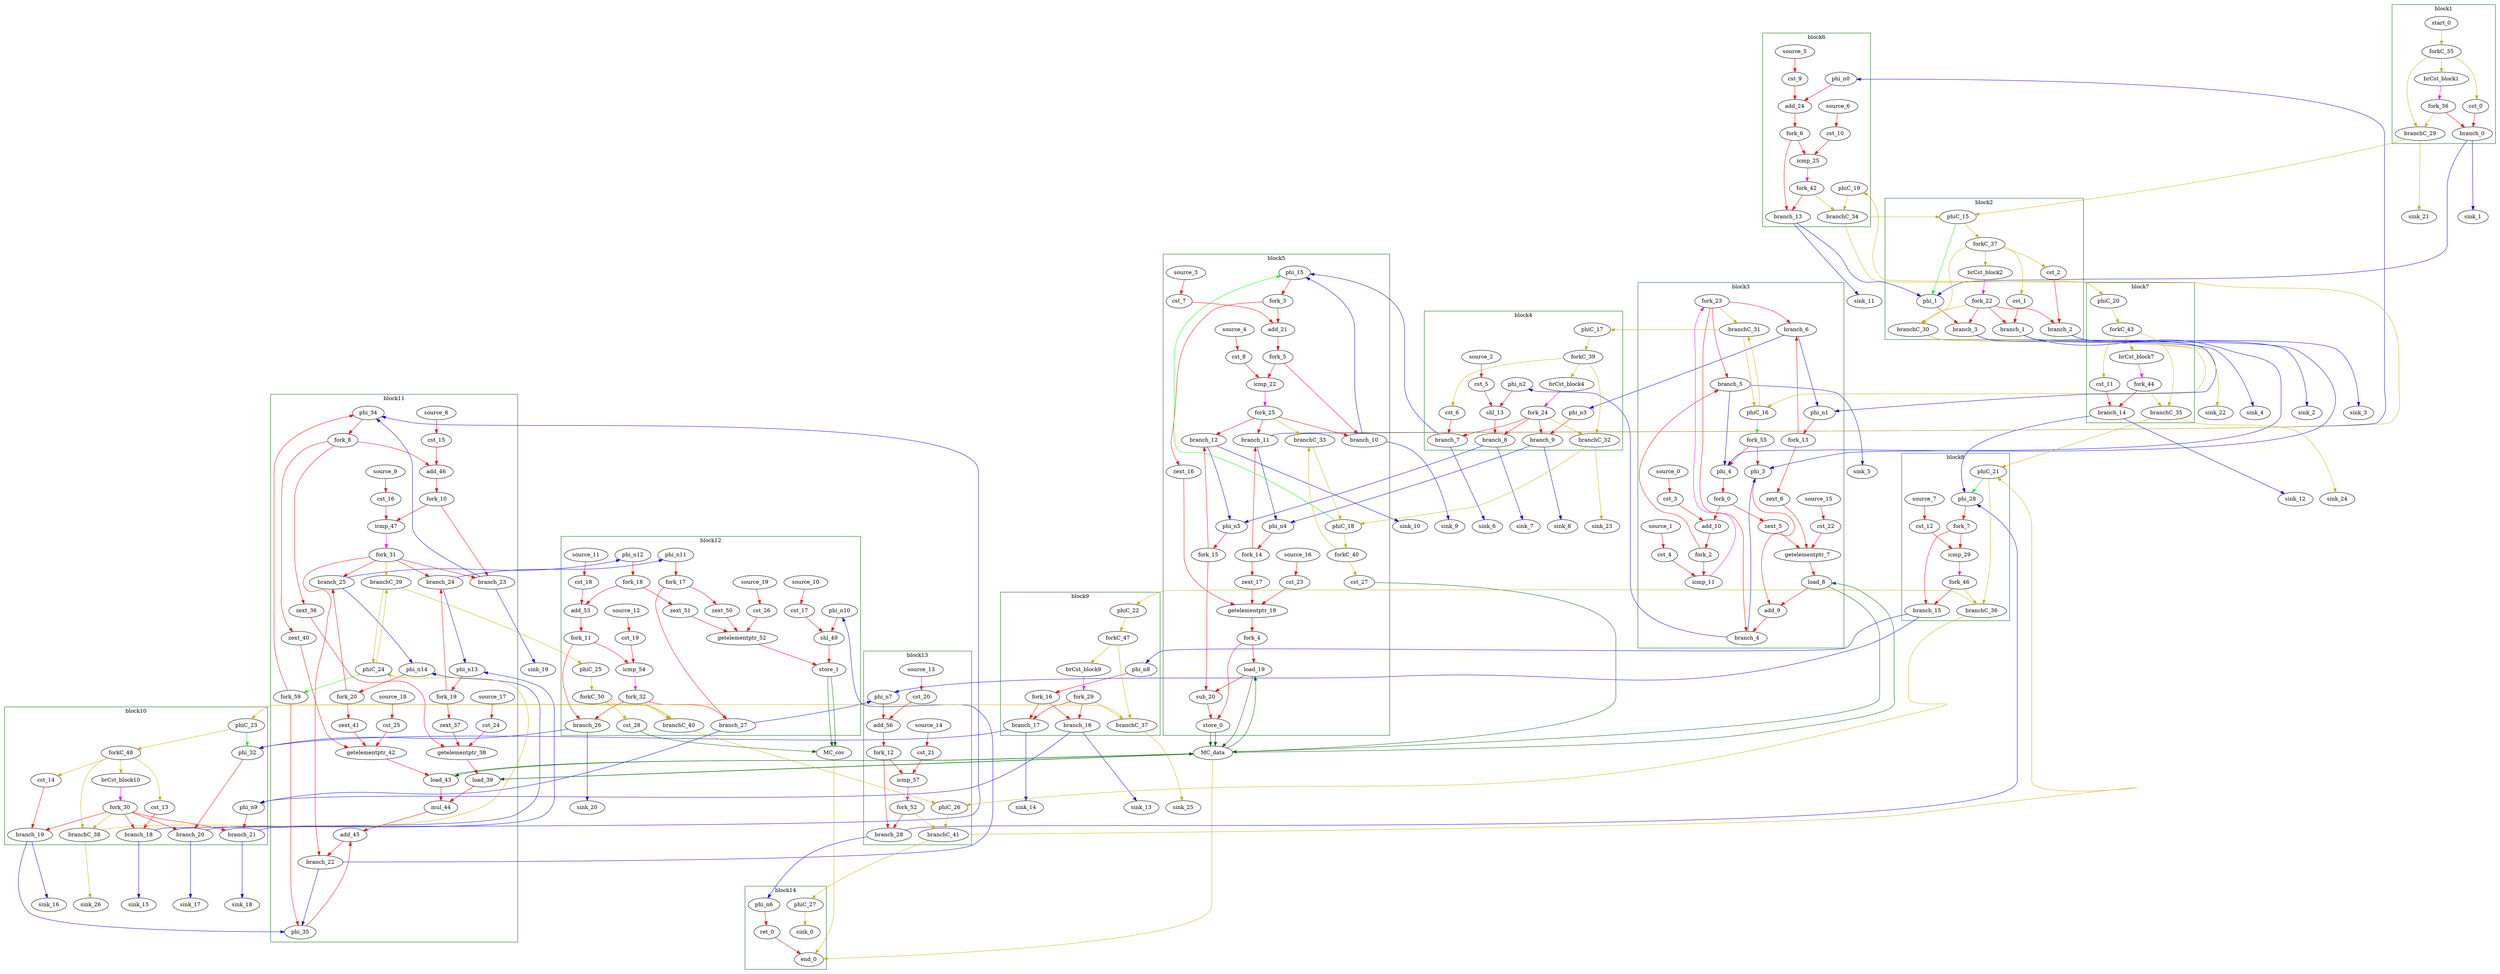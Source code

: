 Digraph G {
	splines=spline;
//DHLS version: 0.1.1" [shape = "none" pos = "20,20!"]
		"brCst_block1" [type = "Constant", bbID= 1, in = "in1:1", out = "out1:1", value = "0x1"];
		"cst_0" [type = "Constant", bbID= 1, in = "in1:1", out = "out1:1", value = "0x00000000"];
		"phi_1" [type = "Mux", bbID= 2, in = "in1?:1 in2:6 in3:6 ", out = "out1:6", delay=0.366];
		"brCst_block2" [type = "Constant", bbID= 2, in = "in1:1", out = "out1:1", value = "0x1"];
		"cst_1" [type = "Constant", bbID= 2, in = "in1:1", out = "out1:1", value = "0x00000000"];
		"phi_3" [type = "Mux", bbID= 3, in = "in1?:1 in2:32 in3:32 ", out = "out1:32", delay=0.366];
		"cst_2" [type = "Constant", bbID= 2, in = "in1:1", out = "out1:1", value = "0x00000000"];
		"phi_4" [type = "Mux", bbID= 3, in = "in1?:1 in2:6 in3:6 ", out = "out1:6", delay=0.366];
		"zext_5" [type = "Operator", bbID= 3, op = "zext_op", in = "in1:6 ", out = "out1:6 ", delay=0.000, latency=0, II=1];
		"zext_6" [type = "Operator", bbID= 3, op = "zext_op", in = "in1:6 ", out = "out1:6 ", delay=0.000, latency=0, II=1];
		"getelementptr_7" [type = "Operator", bbID= 3, op = "getelementptr_op", in = "in1:32 in2:32 in3:32 ", out = "out1:32 ", constants=1, delay=2.966, latency=0, II=1];
		"load_8" [type = "Operator", bbID= 3, op = "mc_load_op", bbID= 3, portId= 0, in = "in1:32 in2:32 ", out = "out1:32 out2:32 ", delay=0.000, latency=2, II=1];
		"add_9" [type = "Operator", bbID= 3, op = "add_op", in = "in1:32 in2:32 ", out = "out1:32 ", delay=1.693, latency=0, II=1];
		"cst_3" [type = "Constant", bbID= 3, in = "in1:1", out = "out1:1", value = "0x00000001"];
		"add_10" [type = "Operator", bbID= 3, op = "add_op", in = "in1:6 in2:6 ", out = "out1:6 ", delay=1.693, latency=0, II=1];
		"cst_4" [type = "Constant", bbID= 3, in = "in1:6", out = "out1:6", value = "0x00000020"];
		"icmp_11" [type = "Operator", bbID= 3, op = "icmp_ult_op", in = "in1:6 in2:6 ", out = "out1:1 ", delay=1.530, latency=0, II=1];
		"cst_5" [type = "Constant", bbID= 4, in = "in1:1", out = "out1:1", value = "0x00000001"];
		"shl_13" [type = "Operator", bbID= 4, op = "shl_op", in = "in1:32 in2:32 ", out = "out1:32 ", delay=0.000, latency=0, II=1];
		"brCst_block4" [type = "Constant", bbID= 4, in = "in1:1", out = "out1:1", value = "0x1"];
		"cst_6" [type = "Constant", bbID= 4, in = "in1:1", out = "out1:1", value = "0x00000000"];
		"phi_15" [type = "Mux", bbID= 5, in = "in1?:1 in2:6 in3:6 ", out = "out1:6", delay=0.366];
		"zext_16" [type = "Operator", bbID= 5, op = "zext_op", in = "in1:6 ", out = "out1:6 ", delay=0.000, latency=0, II=1];
		"zext_17" [type = "Operator", bbID= 5, op = "zext_op", in = "in1:6 ", out = "out1:6 ", delay=0.000, latency=0, II=1];
		"getelementptr_18" [type = "Operator", bbID= 5, op = "getelementptr_op", in = "in1:32 in2:32 in3:32 ", out = "out1:32 ", constants=1, delay=2.966, latency=0, II=1];
		"load_19" [type = "Operator", bbID= 5, op = "mc_load_op", bbID= 5, portId= 1, in = "in1:32 in2:32 ", out = "out1:32 out2:32 ", delay=0.000, latency=2, II=1];
		"sub_20" [type = "Operator", bbID= 5, op = "sub_op", in = "in1:32 in2:32 ", out = "out1:32 ", delay=1.693, latency=0, II=1];
		"store_0" [type = "Operator", bbID= 5, op = "mc_store_op", bbID= 5, portId= 0, in = "in1:32 in2:32 ", out = "out1:32 out2:32 ", delay=0.000, latency=0, II=1];
		"cst_7" [type = "Constant", bbID= 5, in = "in1:1", out = "out1:1", value = "0x00000001"];
		"add_21" [type = "Operator", bbID= 5, op = "add_op", in = "in1:6 in2:6 ", out = "out1:6 ", delay=1.693, latency=0, II=1];
		"cst_8" [type = "Constant", bbID= 5, in = "in1:6", out = "out1:6", value = "0x00000020"];
		"icmp_22" [type = "Operator", bbID= 5, op = "icmp_ult_op", in = "in1:6 in2:6 ", out = "out1:1 ", delay=1.530, latency=0, II=1];
		"cst_9" [type = "Constant", bbID= 6, in = "in1:1", out = "out1:1", value = "0x00000001"];
		"add_24" [type = "Operator", bbID= 6, op = "add_op", in = "in1:6 in2:6 ", out = "out1:6 ", delay=1.693, latency=0, II=1];
		"cst_10" [type = "Constant", bbID= 6, in = "in1:6", out = "out1:6", value = "0x00000020"];
		"icmp_25" [type = "Operator", bbID= 6, op = "icmp_ult_op", in = "in1:6 in2:6 ", out = "out1:1 ", delay=1.530, latency=0, II=1];
		"brCst_block7" [type = "Constant", bbID= 7, in = "in1:1", out = "out1:1", value = "0x1"];
		"cst_11" [type = "Constant", bbID= 7, in = "in1:1", out = "out1:1", value = "0x00000000"];
		"phi_28" [type = "Mux", bbID= 8, in = "in1?:1 in2:6 in3:6 ", out = "out1:6", delay=0.366];
		"cst_12" [type = "Constant", bbID= 8, in = "in1:6", out = "out1:6", value = "0x00000020"];
		"icmp_29" [type = "Operator", bbID= 8, op = "icmp_ult_op", in = "in1:6 in2:6 ", out = "out1:1 ", delay=1.530, latency=0, II=1];
		"brCst_block9" [type = "Constant", bbID= 9, in = "in1:1", out = "out1:1", value = "0x1"];
		"phi_32" [type = "Mux", bbID= 10, in = "in1?:1 in2:6 in3:6 ", out = "out1:6", delay=0.366];
		"brCst_block10" [type = "Constant", bbID= 10, in = "in1:1", out = "out1:1", value = "0x1"];
		"cst_13" [type = "Constant", bbID= 10, in = "in1:1", out = "out1:1", value = "0x00000000"];
		"phi_34" [type = "Mux", bbID= 11, in = "in1?:1 in2:6 in3:6 ", out = "out1:6", delay=0.366];
		"cst_14" [type = "Constant", bbID= 10, in = "in1:1", out = "out1:1", value = "0x00000000"];
		"phi_35" [type = "Mux", bbID= 11, in = "in1?:1 in2:32 in3:32 ", out = "out1:32", delay=0.366];
		"zext_36" [type = "Operator", bbID= 11, op = "zext_op", in = "in1:6 ", out = "out1:6 ", delay=0.000, latency=0, II=1];
		"zext_37" [type = "Operator", bbID= 11, op = "zext_op", in = "in1:6 ", out = "out1:6 ", delay=0.000, latency=0, II=1];
		"getelementptr_38" [type = "Operator", bbID= 11, op = "getelementptr_op", in = "in1:32 in2:32 in3:32 ", out = "out1:32 ", constants=1, delay=2.966, latency=0, II=1];
		"load_39" [type = "Operator", bbID= 11, op = "mc_load_op", bbID= 11, portId= 2, in = "in1:32 in2:32 ", out = "out1:32 out2:32 ", delay=0.000, latency=2, II=1];
		"zext_40" [type = "Operator", bbID= 11, op = "zext_op", in = "in1:6 ", out = "out1:6 ", delay=0.000, latency=0, II=1];
		"zext_41" [type = "Operator", bbID= 11, op = "zext_op", in = "in1:6 ", out = "out1:6 ", delay=0.000, latency=0, II=1];
		"getelementptr_42" [type = "Operator", bbID= 11, op = "getelementptr_op", in = "in1:32 in2:32 in3:32 ", out = "out1:32 ", constants=1, delay=2.966, latency=0, II=1];
		"load_43" [type = "Operator", bbID= 11, op = "mc_load_op", bbID= 11, portId= 3, in = "in1:32 in2:32 ", out = "out1:32 out2:32 ", delay=0.000, latency=2, II=1];
		"mul_44" [type = "Operator", bbID= 11, op = "mul_op", in = "in1:32 in2:32 ", out = "out1:32 ", delay=0.000, latency=4, II=1];
		"add_45" [type = "Operator", bbID= 11, op = "add_op", in = "in1:32 in2:32 ", out = "out1:32 ", delay=1.693, latency=0, II=1];
		"cst_15" [type = "Constant", bbID= 11, in = "in1:1", out = "out1:1", value = "0x00000001"];
		"add_46" [type = "Operator", bbID= 11, op = "add_op", in = "in1:6 in2:6 ", out = "out1:6 ", delay=1.693, latency=0, II=1];
		"cst_16" [type = "Constant", bbID= 11, in = "in1:6", out = "out1:6", value = "0x00000020"];
		"icmp_47" [type = "Operator", bbID= 11, op = "icmp_ult_op", in = "in1:6 in2:6 ", out = "out1:1 ", delay=1.530, latency=0, II=1];
		"cst_17" [type = "Constant", bbID= 12, in = "in1:1", out = "out1:1", value = "0x00000001"];
		"shl_49" [type = "Operator", bbID= 12, op = "shl_op", in = "in1:32 in2:32 ", out = "out1:32 ", delay=0.000, latency=0, II=1];
		"zext_50" [type = "Operator", bbID= 12, op = "zext_op", in = "in1:6 ", out = "out1:6 ", delay=0.000, latency=0, II=1];
		"zext_51" [type = "Operator", bbID= 12, op = "zext_op", in = "in1:6 ", out = "out1:6 ", delay=0.000, latency=0, II=1];
		"getelementptr_52" [type = "Operator", bbID= 12, op = "getelementptr_op", in = "in1:32 in2:32 in3:32 ", out = "out1:32 ", constants=1, delay=2.966, latency=0, II=1];
		"store_1" [type = "Operator", bbID= 12, op = "mc_store_op", bbID= 12, portId= 0, in = "in1:32 in2:32 ", out = "out1:32 out2:32 ", delay=0.000, latency=0, II=1];
		"cst_18" [type = "Constant", bbID= 12, in = "in1:1", out = "out1:1", value = "0x00000001"];
		"add_53" [type = "Operator", bbID= 12, op = "add_op", in = "in1:6 in2:6 ", out = "out1:6 ", delay=1.693, latency=0, II=1];
		"cst_19" [type = "Constant", bbID= 12, in = "in1:6", out = "out1:6", value = "0x00000020"];
		"icmp_54" [type = "Operator", bbID= 12, op = "icmp_ult_op", in = "in1:6 in2:6 ", out = "out1:1 ", delay=1.530, latency=0, II=1];
		"cst_20" [type = "Constant", bbID= 13, in = "in1:1", out = "out1:1", value = "0x00000001"];
		"add_56" [type = "Operator", bbID= 13, op = "add_op", in = "in1:6 in2:6 ", out = "out1:6 ", delay=1.693, latency=0, II=1];
		"cst_21" [type = "Constant", bbID= 13, in = "in1:6", out = "out1:6", value = "0x00000020"];
		"icmp_57" [type = "Operator", bbID= 13, op = "icmp_ult_op", in = "in1:6 in2:6 ", out = "out1:1 ", delay=1.530, latency=0, II=1];
		"ret_0" [type = "Operator", bbID= 14, op = "ret_op", in = "in1:6 ", out = "out1:6 ", delay=0.000, latency=0, II=1];
		"cst_22" [type = "Constant", bbID= 3, in = "in1:6", out = "out1:6", value = "0x00000020"];
		"cst_23" [type = "Constant", bbID= 5, in = "in1:6", out = "out1:6", value = "0x00000020"];
		"cst_24" [type = "Constant", bbID= 11, in = "in1:6", out = "out1:6", value = "0x00000020"];
		"cst_25" [type = "Constant", bbID= 11, in = "in1:6", out = "out1:6", value = "0x00000020"];
		"cst_26" [type = "Constant", bbID= 12, in = "in1:6", out = "out1:6", value = "0x00000020"];
		"phi_n0" [type = "Merge", bbID= 6, in = "in1:6 ", out = "out1:6", delay=0.000];
		"phi_n1" [type = "Merge", bbID= 3, in = "in1:6 in2:6 ", out = "out1:6", delay=0.366];
		"phi_n2" [type = "Merge", bbID= 4, in = "in1:32 ", out = "out1:32", delay=0.000];
		"phi_n3" [type = "Merge", bbID= 4, in = "in1:6 ", out = "out1:6", delay=0.000];
		"phi_n4" [type = "Merge", bbID= 5, in = "in1:6 in2:6 ", out = "out1:6", delay=0.366];
		"phi_n5" [type = "Merge", bbID= 5, in = "in1:32 in2:32 ", out = "out1:32", delay=0.366];
		"phi_n6" [type = "Merge", bbID= 14, in = "in1:6 ", out = "out1:6", delay=0.000];
		"phi_n7" [type = "Merge", bbID= 13, in = "in1:6 in2:6 ", out = "out1:6", delay=0.366];
		"phi_n8" [type = "Merge", bbID= 9, in = "in1:6 ", out = "out1:6", delay=0.000];
		"phi_n9" [type = "Merge", bbID= 10, in = "in1:6 in2:6 ", out = "out1:6", delay=0.366];
		"phi_n10" [type = "Merge", bbID= 12, in = "in1:32 ", out = "out1:32", delay=0.000];
		"phi_n11" [type = "Merge", bbID= 12, in = "in1:6 ", out = "out1:6", delay=0.000];
		"phi_n12" [type = "Merge", bbID= 12, in = "in1:6 ", out = "out1:6", delay=0.000];
		"phi_n13" [type = "Merge", bbID= 11, in = "in1:6 in2:6 ", out = "out1:6", delay=0.366];
		"phi_n14" [type = "Merge", bbID= 11, in = "in1:6 in2:6 ", out = "out1:6", delay=0.366];
		"fork_0" [type = "Fork", bbID= 3, in = "in1:6", out = "out1:6 out2:6 "];
		"fork_2" [type = "Fork", bbID= 3, in = "in1:6", out = "out1:6 out2:6 "];
		"fork_3" [type = "Fork", bbID= 5, in = "in1:6", out = "out1:6 out2:6 "];
		"fork_4" [type = "Fork", bbID= 5, in = "in1:32", out = "out1:32 out2:32 "];
		"fork_5" [type = "Fork", bbID= 5, in = "in1:6", out = "out1:6 out2:6 "];
		"fork_6" [type = "Fork", bbID= 6, in = "in1:6", out = "out1:6 out2:6 "];
		"fork_7" [type = "Fork", bbID= 8, in = "in1:6", out = "out1:6 out2:6 "];
		"fork_8" [type = "Fork", bbID= 11, in = "in1:6", out = "out1:6 out2:6 out3:6 "];
		"fork_10" [type = "Fork", bbID= 11, in = "in1:6", out = "out1:6 out2:6 "];
		"fork_11" [type = "Fork", bbID= 12, in = "in1:6", out = "out1:6 out2:6 "];
		"fork_12" [type = "Fork", bbID= 13, in = "in1:6", out = "out1:6 out2:6 "];
		"fork_13" [type = "Fork", bbID= 3, in = "in1:6", out = "out1:6 out2:6 "];
		"fork_14" [type = "Fork", bbID= 5, in = "in1:6", out = "out1:6 out2:6 "];
		"fork_15" [type = "Fork", bbID= 5, in = "in1:32", out = "out1:32 out2:32 "];
		"fork_16" [type = "Fork", bbID= 9, in = "in1:6", out = "out1:6 out2:6 "];
		"fork_17" [type = "Fork", bbID= 12, in = "in1:6", out = "out1:6 out2:6 "];
		"fork_18" [type = "Fork", bbID= 12, in = "in1:6", out = "out1:6 out2:6 "];
		"fork_19" [type = "Fork", bbID= 11, in = "in1:6", out = "out1:6 out2:6 "];
		"fork_20" [type = "Fork", bbID= 11, in = "in1:6", out = "out1:6 out2:6 "];
		"branch_0" [type = "Branch", bbID= 1,  in = "in1:1 in2?:1", out = "out1+:1 out2-:1"];
		"branch_1" [type = "Branch", bbID= 2,  in = "in1:1 in2?:1", out = "out1+:1 out2-:1"];
		"branch_2" [type = "Branch", bbID= 2,  in = "in1:1 in2?:1", out = "out1+:1 out2-:1"];
		"branch_3" [type = "Branch", bbID= 2,  in = "in1:6 in2?:1", out = "out1+:6 out2-:6"];
		"fork_22" [type = "Fork", bbID= 2, in = "in1:1", out = "out1:1 out2:1 out3:1 out4:1 "];
		"branch_4" [type = "Branch", bbID= 3,  in = "in1:32 in2?:1", out = "out1+:32 out2-:32"];
		"branch_5" [type = "Branch", bbID= 3,  in = "in1:6 in2?:1", out = "out1+:6 out2-:6"];
		"branch_6" [type = "Branch", bbID= 3,  in = "in1:6 in2?:1", out = "out1+:6 out2-:6"];
		"fork_23" [type = "Fork", bbID= 3, in = "in1:1", out = "out1:1 out2:1 out3:1 out4:1 "];
		"branch_7" [type = "Branch", bbID= 4,  in = "in1:1 in2?:1", out = "out1+:1 out2-:1"];
		"branch_8" [type = "Branch", bbID= 4,  in = "in1:32 in2?:1", out = "out1+:32 out2-:32"];
		"branch_9" [type = "Branch", bbID= 4,  in = "in1:6 in2?:1", out = "out1+:6 out2-:6"];
		"fork_24" [type = "Fork", bbID= 4, in = "in1:1", out = "out1:1 out2:1 out3:1 out4:1 "];
		"branch_10" [type = "Branch", bbID= 5,  in = "in1:6 in2?:1", out = "out1+:6 out2-:6"];
		"branch_11" [type = "Branch", bbID= 5,  in = "in1:6 in2?:1", out = "out1+:6 out2-:6"];
		"branch_12" [type = "Branch", bbID= 5,  in = "in1:32 in2?:1", out = "out1+:32 out2-:32"];
		"fork_25" [type = "Fork", bbID= 5, in = "in1:1", out = "out1:1 out2:1 out3:1 out4:1 "];
		"branch_13" [type = "Branch", bbID= 6,  in = "in1:6 in2?:1", out = "out1+:6 out2-:6"];
		"branch_14" [type = "Branch", bbID= 7,  in = "in1:1 in2?:1", out = "out1+:1 out2-:1"];
		"branch_15" [type = "Branch", bbID= 8,  in = "in1:6 in2?:1", out = "out1+:6 out2-:6"];
		"branch_16" [type = "Branch", bbID= 9,  in = "in1:6 in2?:1", out = "out1+:6 out2-:6"];
		"branch_17" [type = "Branch", bbID= 9,  in = "in1:6 in2?:1", out = "out1+:6 out2-:6"];
		"fork_29" [type = "Fork", bbID= 9, in = "in1:1", out = "out1:1 out2:1 out3:1 "];
		"branch_18" [type = "Branch", bbID= 10,  in = "in1:1 in2?:1", out = "out1+:1 out2-:1"];
		"branch_19" [type = "Branch", bbID= 10,  in = "in1:1 in2?:1", out = "out1+:1 out2-:1"];
		"branch_20" [type = "Branch", bbID= 10,  in = "in1:6 in2?:1", out = "out1+:6 out2-:6"];
		"branch_21" [type = "Branch", bbID= 10,  in = "in1:6 in2?:1", out = "out1+:6 out2-:6"];
		"fork_30" [type = "Fork", bbID= 10, in = "in1:1", out = "out1:1 out2:1 out3:1 out4:1 out5:1 "];
		"branch_22" [type = "Branch", bbID= 11,  in = "in1:32 in2?:1", out = "out1+:32 out2-:32"];
		"branch_23" [type = "Branch", bbID= 11,  in = "in1:6 in2?:1", out = "out1+:6 out2-:6"];
		"branch_24" [type = "Branch", bbID= 11,  in = "in1:6 in2?:1", out = "out1+:6 out2-:6"];
		"branch_25" [type = "Branch", bbID= 11,  in = "in1:6 in2?:1", out = "out1+:6 out2-:6"];
		"fork_31" [type = "Fork", bbID= 11, in = "in1:1", out = "out1:1 out2:1 out3:1 out4:1 out5:1 "];
		"branch_26" [type = "Branch", bbID= 12,  in = "in1:6 in2?:1", out = "out1+:6 out2-:6"];
		"branch_27" [type = "Branch", bbID= 12,  in = "in1:6 in2?:1", out = "out1+:6 out2-:6"];
		"fork_32" [type = "Fork", bbID= 12, in = "in1:1", out = "out1:1 out2:1 out3:1 "];
		"branch_28" [type = "Branch", bbID= 13,  in = "in1:6 in2?:1", out = "out1+:6 out2-:6"];
		"MC_data" [type = "MC", bbID= 0, in = "in1:32*c0 in2:32*l0a in3:32*l1a in4:32*s0a in5:32*s0d in6:32*l2a in7:32*l3a ", out = "out1:32*l0d out2:32*l1d out3:32*l2d out4:32*l3d out5:0*e ", memory = "data", bbcount = 1, ldcount = 4, stcount = 1];
		"cst_27" [type = "Constant", bbID= 5, in = "in1:1", out = "out1:1", value = "0x00000001"];
		"MC_cov" [type = "MC", bbID= 0, in = "in1:32*c0 in2:32*s0a in3:32*s0d ", out = "out1:0*e ", memory = "cov", bbcount = 1, ldcount = 0, stcount = 1];
		"cst_28" [type = "Constant", bbID= 12, in = "in1:1", out = "out1:1", value = "0x00000001"];
		"end_0" [type = "Exit", bbID= 0, in = "in1:0*e in2:0*e in3:6 ", out = "out1:6"];
		"start_0" [type = "Entry", control= "true", bbID= 1, in = "in1:0", out = "out1:0"];
		"forkC_35" [type = "Fork", bbID= 1, in = "in1:0", out = "out1:0 out2:0 out3:0 "];
		"branchC_29" [type = "Branch", bbID= 1,  in = "in1:0 in2?:1", out = "out1+:0 out2-:0"];
		"fork_36" [type = "Fork", bbID= 1, in = "in1:1", out = "out1:1 out2:1 "];
		"phiC_15" [type = "CntrlMerge", bbID= 2, in = "in1:0 in2:0 ", out = "out1:0 out2?:1", delay=0.166];
		"forkC_37" [type = "Fork", bbID= 2, in = "in1:0", out = "out1:0 out2:0 out3:0 out4:0 "];
		"branchC_30" [type = "Branch", bbID= 2,  in = "in1:0 in2?:1", out = "out1+:0 out2-:0"];
		"phiC_16" [type = "CntrlMerge", bbID= 3, in = "in1:0 in2:0 ", out = "out1:0 out2?:1", delay=0.166];
		"branchC_31" [type = "Branch", bbID= 3,  in = "in1:0 in2?:1", out = "out1+:0 out2-:0"];
		"phiC_17" [type = "Merge", bbID= 4, in = "in1:0 ", out = "out1:0", delay=0.166];
		"forkC_39" [type = "Fork", bbID= 4, in = "in1:0", out = "out1:0 out2:0 out3:0 "];
		"branchC_32" [type = "Branch", bbID= 4,  in = "in1:0 in2?:1", out = "out1+:0 out2-:0"];
		"phiC_18" [type = "CntrlMerge", bbID= 5, in = "in1:0 in2:0 ", out = "out1:0 out2?:1", delay=0.166];
		"forkC_40" [type = "Fork", bbID= 5, in = "in1:0", out = "out1:0 out2:0 "];
		"branchC_33" [type = "Branch", bbID= 5,  in = "in1:0 in2?:1", out = "out1+:0 out2-:0"];
		"phiC_19" [type = "Merge", bbID= 6, in = "in1:0 ", out = "out1:0", delay=0.166];
		"branchC_34" [type = "Branch", bbID= 6,  in = "in1:0 in2?:1", out = "out1+:0 out2-:0"];
		"fork_42" [type = "Fork", bbID= 6, in = "in1:1", out = "out1:1 out2:1 "];
		"phiC_20" [type = "Merge", bbID= 7, in = "in1:0 ", out = "out1:0", delay=0.166];
		"forkC_43" [type = "Fork", bbID= 7, in = "in1:0", out = "out1:0 out2:0 out3:0 "];
		"branchC_35" [type = "Branch", bbID= 7,  in = "in1:0 in2?:1", out = "out1+:0 out2-:0"];
		"fork_44" [type = "Fork", bbID= 7, in = "in1:1", out = "out1:1 out2:1 "];
		"phiC_21" [type = "CntrlMerge", bbID= 8, in = "in1:0 in2:0 ", out = "out1:0 out2?:1", delay=0.166];
		"branchC_36" [type = "Branch", bbID= 8,  in = "in1:0 in2?:1", out = "out1+:0 out2-:0"];
		"fork_46" [type = "Fork", bbID= 8, in = "in1:1", out = "out1:1 out2:1 "];
		"phiC_22" [type = "Merge", bbID= 9, in = "in1:0 ", out = "out1:0", delay=0.166];
		"forkC_47" [type = "Fork", bbID= 9, in = "in1:0", out = "out1:0 out2:0 "];
		"branchC_37" [type = "Branch", bbID= 9,  in = "in1:0 in2?:1", out = "out1+:0 out2-:0"];
		"phiC_23" [type = "CntrlMerge", bbID= 10, in = "in1:0 in2:0 ", out = "out1:0 out2?:1", delay=0.166];
		"forkC_48" [type = "Fork", bbID= 10, in = "in1:0", out = "out1:0 out2:0 out3:0 out4:0 "];
		"branchC_38" [type = "Branch", bbID= 10,  in = "in1:0 in2?:1", out = "out1+:0 out2-:0"];
		"phiC_24" [type = "CntrlMerge", bbID= 11, in = "in1:0 in2:0 ", out = "out1:0 out2?:1", delay=0.166];
		"branchC_39" [type = "Branch", bbID= 11,  in = "in1:0 in2?:1", out = "out1+:0 out2-:0"];
		"phiC_25" [type = "Merge", bbID= 12, in = "in1:0 ", out = "out1:0", delay=0.166];
		"forkC_50" [type = "Fork", bbID= 12, in = "in1:0", out = "out1:0 out2:0 "];
		"branchC_40" [type = "Branch", bbID= 12,  in = "in1:0 in2?:1", out = "out1+:0 out2-:0"];
		"phiC_26" [type = "Merge", bbID= 13, in = "in1:0 in2:0 ", out = "out1:0", delay=0.166];
		"branchC_41" [type = "Branch", bbID= 13,  in = "in1:0 in2?:1", out = "out1+:0 out2-:0"];
		"fork_52" [type = "Fork", bbID= 13, in = "in1:1", out = "out1:1 out2:1 "];
		"phiC_27" [type = "Merge", bbID= 14, in = "in1:0 ", out = "out1:0", delay=0.166];
		"sink_0" [type = "Sink", bbID= 0, in = "in1:0"];
		"sink_1" [type = "Sink", bbID= 0, in = "in1:1"];
		"sink_2" [type = "Sink", bbID= 0, in = "in1:1"];
		"sink_3" [type = "Sink", bbID= 0, in = "in1:1"];
		"sink_4" [type = "Sink", bbID= 0, in = "in1:6"];
		"sink_5" [type = "Sink", bbID= 0, in = "in1:6"];
		"sink_6" [type = "Sink", bbID= 0, in = "in1:1"];
		"sink_7" [type = "Sink", bbID= 0, in = "in1:32"];
		"sink_8" [type = "Sink", bbID= 0, in = "in1:6"];
		"sink_9" [type = "Sink", bbID= 0, in = "in1:6"];
		"sink_10" [type = "Sink", bbID= 0, in = "in1:32"];
		"sink_11" [type = "Sink", bbID= 0, in = "in1:6"];
		"sink_12" [type = "Sink", bbID= 0, in = "in1:1"];
		"sink_13" [type = "Sink", bbID= 0, in = "in1:6"];
		"sink_14" [type = "Sink", bbID= 0, in = "in1:6"];
		"sink_15" [type = "Sink", bbID= 0, in = "in1:1"];
		"sink_16" [type = "Sink", bbID= 0, in = "in1:1"];
		"sink_17" [type = "Sink", bbID= 0, in = "in1:6"];
		"sink_18" [type = "Sink", bbID= 0, in = "in1:6"];
		"sink_19" [type = "Sink", bbID= 0, in = "in1:6"];
		"sink_20" [type = "Sink", bbID= 0, in = "in1:6"];
		"sink_21" [type = "Sink", bbID= 0, in = "in1:0"];
		"sink_22" [type = "Sink", bbID= 0, in = "in1:0"];
		"sink_23" [type = "Sink", bbID= 0, in = "in1:0"];
		"sink_24" [type = "Sink", bbID= 0, in = "in1:0"];
		"sink_25" [type = "Sink", bbID= 0, in = "in1:0"];
		"sink_26" [type = "Sink", bbID= 0, in = "in1:0"];
		"source_0" [type = "Source", bbID= 3, out = "out1:1"];
		"source_1" [type = "Source", bbID= 3, out = "out1:6"];
		"source_2" [type = "Source", bbID= 4, out = "out1:1"];
		"source_3" [type = "Source", bbID= 5, out = "out1:1"];
		"source_4" [type = "Source", bbID= 5, out = "out1:6"];
		"source_5" [type = "Source", bbID= 6, out = "out1:1"];
		"source_6" [type = "Source", bbID= 6, out = "out1:6"];
		"source_7" [type = "Source", bbID= 8, out = "out1:6"];
		"source_8" [type = "Source", bbID= 11, out = "out1:1"];
		"source_9" [type = "Source", bbID= 11, out = "out1:6"];
		"source_10" [type = "Source", bbID= 12, out = "out1:1"];
		"source_11" [type = "Source", bbID= 12, out = "out1:1"];
		"source_12" [type = "Source", bbID= 12, out = "out1:6"];
		"source_13" [type = "Source", bbID= 13, out = "out1:1"];
		"source_14" [type = "Source", bbID= 13, out = "out1:6"];
		"source_15" [type = "Source", bbID= 3, out = "out1:6"];
		"source_16" [type = "Source", bbID= 5, out = "out1:6"];
		"source_17" [type = "Source", bbID= 11, out = "out1:6"];
		"source_18" [type = "Source", bbID= 11, out = "out1:6"];
		"source_19" [type = "Source", bbID= 12, out = "out1:6"];
		"fork_55" [type = "Fork", bbID= 3, in = "in1:1", out = "out1:1 out2:1 "];
		"fork_59" [type = "Fork", bbID= 11, in = "in1:1", out = "out1:1 out2:1 "];
		"load_8" -> "MC_data" [color = "darkgreen", mem_address = "true", from = "out2", to = "in2"];
		"MC_data" -> "load_8" [color = "darkgreen", mem_address = "false", from = "out1", to = "in1"];
		"load_19" -> "MC_data" [color = "darkgreen", mem_address = "true", from = "out2", to = "in3"];
		"MC_data" -> "load_19" [color = "darkgreen", mem_address = "false", from = "out2", to = "in1"];
		"store_0" -> "MC_data" [color = "darkgreen", mem_address = "true", from = "out2", to = "in4"];
		"store_0" -> "MC_data" [color = "darkgreen", mem_address = "false", from = "out1", to = "in5"];
		"load_39" -> "MC_data" [color = "darkgreen", mem_address = "true", from = "out2", to = "in6"];
		"MC_data" -> "load_39" [color = "darkgreen", mem_address = "false", from = "out3", to = "in1"];
		"load_43" -> "MC_data" [color = "darkgreen", mem_address = "true", from = "out2", to = "in7"];
		"MC_data" -> "load_43" [color = "darkgreen", mem_address = "false", from = "out4", to = "in1"];
		"store_1" -> "MC_cov" [color = "darkgreen", mem_address = "true", from = "out2", to = "in2"];
		"store_1" -> "MC_cov" [color = "darkgreen", mem_address = "false", from = "out1", to = "in3"];
		"cst_27" -> "MC_data" [color = "darkgreen", from = "out1", to = "in1"];
		"MC_data" -> "end_0" [color = "gold3", from = "out5", to = "in1"];
		"cst_28" -> "MC_cov" [color = "darkgreen", from = "out1", to = "in1"];
		"MC_cov" -> "end_0" [color = "gold3", from = "out1", to = "in2"];
	subgraph cluster_0 {
	color = "darkgreen";
		label = "block1";
		"brCst_block1" -> "fork_36" [color = "magenta", from = "out1", to = "in1"];
		"cst_0" -> "branch_0" [color = "red", from = "out1", to = "in1"];
		"start_0" -> "forkC_35" [color = "gold3", from = "out1", to = "in1"];
		"forkC_35" -> "cst_0" [color = "gold3", from = "out1", to = "in1"];
		"forkC_35" -> "branchC_29" [color = "gold3", from = "out2", to = "in1"];
		"forkC_35" -> "brCst_block1" [color = "gold3", from = "out3", to = "in1"];
		"fork_36" -> "branch_0" [color = "red", from = "out1", to = "in2"];
		"fork_36" -> "branchC_29" [color = "gold3", from = "out2", to = "in2"];
	}
		"branch_0" -> "phi_1" [color = "blue", minlen = 3, from = "out1", to = "in2"];
		"branch_0" -> "sink_1" [color = "blue", minlen = 3, from = "out2", to = "in1"];
		"branchC_29" -> "phiC_15" [color = "gold3", minlen = 3, from = "out1", to = "in1"];
		"branchC_29" -> "sink_21" [color = "gold3", minlen = 3, from = "out2", to = "in1"];
	subgraph cluster_1 {
	color = "darkgreen";
		label = "block2";
		"phi_1" -> "branch_3" [color = "red", from = "out1", to = "in1"];
		"brCst_block2" -> "fork_22" [color = "magenta", from = "out1", to = "in1"];
		"cst_1" -> "branch_1" [color = "red", from = "out1", to = "in1"];
		"cst_2" -> "branch_2" [color = "red", from = "out1", to = "in1"];
		"fork_22" -> "branch_3" [color = "red", from = "out1", to = "in2"];
		"fork_22" -> "branch_2" [color = "red", from = "out2", to = "in2"];
		"fork_22" -> "branch_1" [color = "red", from = "out3", to = "in2"];
		"fork_22" -> "branchC_30" [color = "gold3", from = "out4", to = "in2"];
		"phiC_15" -> "phi_1" [color = "green", from = "out2", to = "in1"];
		"phiC_15" -> "forkC_37" [color = "gold3", from = "out1", to = "in1"];
		"forkC_37" -> "cst_1" [color = "gold3", from = "out1", to = "in1"];
		"forkC_37" -> "cst_2" [color = "gold3", from = "out2", to = "in1"];
		"forkC_37" -> "branchC_30" [color = "gold3", from = "out3", to = "in1"];
		"forkC_37" -> "brCst_block2" [color = "gold3", from = "out4", to = "in1"];
	}
		"branch_1" -> "phi_3" [color = "blue", minlen = 3, from = "out1", to = "in2"];
		"branch_1" -> "sink_2" [color = "blue", minlen = 3, from = "out2", to = "in1"];
		"branch_2" -> "phi_4" [color = "blue", minlen = 3, from = "out1", to = "in2"];
		"branch_2" -> "sink_3" [color = "blue", minlen = 3, from = "out2", to = "in1"];
		"branch_3" -> "phi_n1" [color = "blue", minlen = 3, from = "out1", to = "in1"];
		"branch_3" -> "sink_4" [color = "blue", minlen = 3, from = "out2", to = "in1"];
		"branchC_30" -> "phiC_16" [color = "gold3", minlen = 3, from = "out1", to = "in1"];
		"branchC_30" -> "sink_22" [color = "gold3", minlen = 3, from = "out2", to = "in1"];
	subgraph cluster_2 {
	color = "darkgreen";
		label = "block3";
		"phi_3" -> "add_9" [color = "red", from = "out1", to = "in1"];
		"phi_4" -> "fork_0" [color = "red", from = "out1", to = "in1"];
		"zext_5" -> "getelementptr_7" [color = "red", from = "out1", to = "in1"];
		"zext_6" -> "getelementptr_7" [color = "red", from = "out1", to = "in2"];
		"getelementptr_7" -> "load_8" [color = "red", from = "out1", to = "in2"];
		"load_8" -> "add_9" [color = "red", from = "out1", to = "in2"];
		"add_9" -> "branch_4" [color = "red", from = "out1", to = "in1"];
		"cst_3" -> "add_10" [color = "red", from = "out1", to = "in2"];
		"add_10" -> "fork_2" [color = "red", from = "out1", to = "in1"];
		"cst_4" -> "icmp_11" [color = "red", from = "out1", to = "in2"];
		"icmp_11" -> "fork_23" [color = "magenta", from = "out1", to = "in1"];
		"cst_22" -> "getelementptr_7" [color = "red", from = "out1", to = "in3"];
		"phi_n1" -> "fork_13" [color = "red", from = "out1", to = "in1"];
		"fork_0" -> "zext_5" [color = "red", from = "out1", to = "in1"];
		"fork_0" -> "add_10" [color = "red", from = "out2", to = "in1"];
		"fork_2" -> "icmp_11" [color = "red", from = "out1", to = "in1"];
		"fork_2" -> "branch_5" [color = "red", from = "out2", to = "in1"];
		"fork_13" -> "zext_6" [color = "red", from = "out1", to = "in1"];
		"fork_13" -> "branch_6" [color = "red", from = "out2", to = "in1"];
		"fork_23" -> "branch_6" [color = "red", from = "out1", to = "in2"];
		"fork_23" -> "branch_5" [color = "red", from = "out2", to = "in2"];
		"fork_23" -> "branch_4" [color = "red", from = "out3", to = "in2"];
		"fork_23" -> "branchC_31" [color = "gold3", from = "out4", to = "in2"];
		"phiC_16" -> "fork_55" [color = "green", from = "out2", to = "in1"];
		"phiC_16" -> "branchC_31" [color = "gold3", from = "out1", to = "in1"];
		"source_0" -> "cst_3" [color = "red", from = "out1", to = "in1"];
		"source_1" -> "cst_4" [color = "red", from = "out1", to = "in1"];
		"source_15" -> "cst_22" [color = "red", from = "out1", to = "in1"];
		"fork_55" -> "phi_3" [color = "red", from = "out1", to = "in1"];
		"fork_55" -> "phi_4" [color = "red", from = "out2", to = "in1"];
	}
		"branch_4" -> "phi_3" [color = "blue", minlen = 3, from = "out1", to = "in3"];
		"branch_4" -> "phi_n2" [color = "blue", minlen = 3, from = "out2", to = "in1"];
		"branch_5" -> "phi_4" [color = "blue", minlen = 3, from = "out1", to = "in3"];
		"branch_5" -> "sink_5" [color = "blue", minlen = 3, from = "out2", to = "in1"];
		"branch_6" -> "phi_n1" [color = "blue", minlen = 3, from = "out1", to = "in2"];
		"branch_6" -> "phi_n3" [color = "blue", minlen = 3, from = "out2", to = "in1"];
		"branchC_31" -> "phiC_16" [color = "gold3", minlen = 3, from = "out1", to = "in2"];
		"branchC_31" -> "phiC_17" [color = "gold3", minlen = 3, from = "out2", to = "in1"];
	subgraph cluster_3 {
	color = "darkgreen";
		label = "block4";
		"cst_5" -> "shl_13" [color = "red", from = "out1", to = "in2"];
		"shl_13" -> "branch_8" [color = "red", from = "out1", to = "in1"];
		"brCst_block4" -> "fork_24" [color = "magenta", from = "out1", to = "in1"];
		"cst_6" -> "branch_7" [color = "red", from = "out1", to = "in1"];
		"phi_n2" -> "shl_13" [color = "red", from = "out1", to = "in1"];
		"phi_n3" -> "branch_9" [color = "red", from = "out1", to = "in1"];
		"fork_24" -> "branch_9" [color = "red", from = "out1", to = "in2"];
		"fork_24" -> "branch_8" [color = "red", from = "out2", to = "in2"];
		"fork_24" -> "branch_7" [color = "red", from = "out3", to = "in2"];
		"fork_24" -> "branchC_32" [color = "gold3", from = "out4", to = "in2"];
		"phiC_17" -> "forkC_39" [color = "gold3", from = "out1", to = "in1"];
		"forkC_39" -> "cst_6" [color = "gold3", from = "out1", to = "in1"];
		"forkC_39" -> "branchC_32" [color = "gold3", from = "out2", to = "in1"];
		"forkC_39" -> "brCst_block4" [color = "gold3", from = "out3", to = "in1"];
		"source_2" -> "cst_5" [color = "red", from = "out1", to = "in1"];
	}
		"branch_7" -> "phi_15" [color = "blue", minlen = 3, from = "out1", to = "in2"];
		"branch_7" -> "sink_6" [color = "blue", minlen = 3, from = "out2", to = "in1"];
		"branch_8" -> "phi_n5" [color = "blue", minlen = 3, from = "out1", to = "in1"];
		"branch_8" -> "sink_7" [color = "blue", minlen = 3, from = "out2", to = "in1"];
		"branch_9" -> "phi_n4" [color = "blue", minlen = 3, from = "out1", to = "in1"];
		"branch_9" -> "sink_8" [color = "blue", minlen = 3, from = "out2", to = "in1"];
		"branchC_32" -> "phiC_18" [color = "gold3", minlen = 3, from = "out1", to = "in1"];
		"branchC_32" -> "sink_23" [color = "gold3", minlen = 3, from = "out2", to = "in1"];
	subgraph cluster_4 {
	color = "darkgreen";
		label = "block5";
		"phi_15" -> "fork_3" [color = "red", from = "out1", to = "in1"];
		"zext_16" -> "getelementptr_18" [color = "red", from = "out1", to = "in1"];
		"zext_17" -> "getelementptr_18" [color = "red", from = "out1", to = "in2"];
		"getelementptr_18" -> "fork_4" [color = "red", from = "out1", to = "in1"];
		"load_19" -> "sub_20" [color = "red", from = "out1", to = "in1"];
		"sub_20" -> "store_0" [color = "red", from = "out1", to = "in1"];
		"cst_7" -> "add_21" [color = "red", from = "out1", to = "in2"];
		"add_21" -> "fork_5" [color = "red", from = "out1", to = "in1"];
		"cst_8" -> "icmp_22" [color = "red", from = "out1", to = "in2"];
		"icmp_22" -> "fork_25" [color = "magenta", from = "out1", to = "in1"];
		"cst_23" -> "getelementptr_18" [color = "red", from = "out1", to = "in3"];
		"phi_n4" -> "fork_14" [color = "red", from = "out1", to = "in1"];
		"phi_n5" -> "fork_15" [color = "red", from = "out1", to = "in1"];
		"fork_3" -> "zext_16" [color = "red", from = "out1", to = "in1"];
		"fork_3" -> "add_21" [color = "red", from = "out2", to = "in1"];
		"fork_4" -> "load_19" [color = "red", from = "out1", to = "in2"];
		"fork_4" -> "store_0" [color = "red", from = "out2", to = "in2"];
		"fork_5" -> "icmp_22" [color = "red", from = "out1", to = "in1"];
		"fork_5" -> "branch_10" [color = "red", from = "out2", to = "in1"];
		"fork_14" -> "zext_17" [color = "red", from = "out1", to = "in1"];
		"fork_14" -> "branch_11" [color = "red", from = "out2", to = "in1"];
		"fork_15" -> "sub_20" [color = "red", from = "out1", to = "in2"];
		"fork_15" -> "branch_12" [color = "red", from = "out2", to = "in1"];
		"fork_25" -> "branch_12" [color = "red", from = "out1", to = "in2"];
		"fork_25" -> "branch_11" [color = "red", from = "out2", to = "in2"];
		"fork_25" -> "branch_10" [color = "red", from = "out3", to = "in2"];
		"fork_25" -> "branchC_33" [color = "gold3", from = "out4", to = "in2"];
		"phiC_18" -> "phi_15" [color = "green", from = "out2", to = "in1"];
		"phiC_18" -> "forkC_40" [color = "gold3", from = "out1", to = "in1"];
		"forkC_40" -> "cst_27" [color = "gold3", from = "out1", to = "in1"];
		"forkC_40" -> "branchC_33" [color = "gold3", from = "out2", to = "in1"];
		"source_3" -> "cst_7" [color = "red", from = "out1", to = "in1"];
		"source_4" -> "cst_8" [color = "red", from = "out1", to = "in1"];
		"source_16" -> "cst_23" [color = "red", from = "out1", to = "in1"];
	}
		"branch_10" -> "phi_15" [color = "blue", minlen = 3, from = "out1", to = "in3"];
		"branch_10" -> "sink_9" [color = "blue", minlen = 3, from = "out2", to = "in1"];
		"branch_11" -> "phi_n4" [color = "blue", minlen = 3, from = "out1", to = "in2"];
		"branch_11" -> "phi_n0" [color = "blue", minlen = 3, from = "out2", to = "in1"];
		"branch_12" -> "phi_n5" [color = "blue", minlen = 3, from = "out1", to = "in2"];
		"branch_12" -> "sink_10" [color = "blue", minlen = 3, from = "out2", to = "in1"];
		"branchC_33" -> "phiC_18" [color = "gold3", minlen = 3, from = "out1", to = "in2"];
		"branchC_33" -> "phiC_19" [color = "gold3", minlen = 3, from = "out2", to = "in1"];
	subgraph cluster_5 {
	color = "darkgreen";
		label = "block6";
		"cst_9" -> "add_24" [color = "red", from = "out1", to = "in2"];
		"add_24" -> "fork_6" [color = "red", from = "out1", to = "in1"];
		"cst_10" -> "icmp_25" [color = "red", from = "out1", to = "in2"];
		"icmp_25" -> "fork_42" [color = "magenta", from = "out1", to = "in1"];
		"phi_n0" -> "add_24" [color = "red", from = "out1", to = "in1"];
		"fork_6" -> "icmp_25" [color = "red", from = "out1", to = "in1"];
		"fork_6" -> "branch_13" [color = "red", from = "out2", to = "in1"];
		"phiC_19" -> "branchC_34" [color = "gold3", from = "out1", to = "in1"];
		"fork_42" -> "branch_13" [color = "red", from = "out1", to = "in2"];
		"fork_42" -> "branchC_34" [color = "gold3", from = "out2", to = "in2"];
		"source_5" -> "cst_9" [color = "red", from = "out1", to = "in1"];
		"source_6" -> "cst_10" [color = "red", from = "out1", to = "in1"];
	}
		"branch_13" -> "phi_1" [color = "blue", minlen = 3, from = "out1", to = "in3"];
		"branch_13" -> "sink_11" [color = "blue", minlen = 3, from = "out2", to = "in1"];
		"branchC_34" -> "phiC_15" [color = "gold3", minlen = 3, from = "out1", to = "in2"];
		"branchC_34" -> "phiC_20" [color = "gold3", minlen = 3, from = "out2", to = "in1"];
	subgraph cluster_6 {
	color = "darkgreen";
		label = "block7";
		"brCst_block7" -> "fork_44" [color = "magenta", from = "out1", to = "in1"];
		"cst_11" -> "branch_14" [color = "red", from = "out1", to = "in1"];
		"phiC_20" -> "forkC_43" [color = "gold3", from = "out1", to = "in1"];
		"forkC_43" -> "cst_11" [color = "gold3", from = "out1", to = "in1"];
		"forkC_43" -> "branchC_35" [color = "gold3", from = "out2", to = "in1"];
		"forkC_43" -> "brCst_block7" [color = "gold3", from = "out3", to = "in1"];
		"fork_44" -> "branch_14" [color = "red", from = "out1", to = "in2"];
		"fork_44" -> "branchC_35" [color = "gold3", from = "out2", to = "in2"];
	}
		"branch_14" -> "phi_28" [color = "blue", minlen = 3, from = "out1", to = "in2"];
		"branch_14" -> "sink_12" [color = "blue", minlen = 3, from = "out2", to = "in1"];
		"branchC_35" -> "phiC_21" [color = "gold3", minlen = 3, from = "out1", to = "in1"];
		"branchC_35" -> "sink_24" [color = "gold3", minlen = 3, from = "out2", to = "in1"];
	subgraph cluster_7 {
	color = "darkgreen";
		label = "block8";
		"phi_28" -> "fork_7" [color = "red", from = "out1", to = "in1"];
		"cst_12" -> "icmp_29" [color = "red", from = "out1", to = "in2"];
		"icmp_29" -> "fork_46" [color = "magenta", from = "out1", to = "in1"];
		"fork_7" -> "icmp_29" [color = "red", from = "out1", to = "in1"];
		"fork_7" -> "branch_15" [color = "red", from = "out2", to = "in1"];
		"phiC_21" -> "phi_28" [color = "green", from = "out2", to = "in1"];
		"phiC_21" -> "branchC_36" [color = "gold3", from = "out1", to = "in1"];
		"fork_46" -> "branch_15" [color = "red", from = "out1", to = "in2"];
		"fork_46" -> "branchC_36" [color = "gold3", from = "out2", to = "in2"];
		"source_7" -> "cst_12" [color = "red", from = "out1", to = "in1"];
	}
		"branch_15" -> "phi_n8" [color = "blue", minlen = 3, from = "out1", to = "in1"];
		"branch_15" -> "phi_n7" [color = "blue", minlen = 3, from = "out2", to = "in1"];
		"branchC_36" -> "phiC_22" [color = "gold3", minlen = 3, from = "out1", to = "in1"];
		"branchC_36" -> "phiC_26" [color = "gold3", minlen = 3, from = "out2", to = "in1"];
	subgraph cluster_8 {
	color = "darkgreen";
		label = "block9";
		"brCst_block9" -> "fork_29" [color = "magenta", from = "out1", to = "in1"];
		"phi_n8" -> "fork_16" [color = "red", from = "out1", to = "in1"];
		"fork_16" -> "branch_16" [color = "red", from = "out1", to = "in1"];
		"fork_16" -> "branch_17" [color = "red", from = "out2", to = "in1"];
		"fork_29" -> "branch_17" [color = "red", from = "out1", to = "in2"];
		"fork_29" -> "branch_16" [color = "red", from = "out2", to = "in2"];
		"fork_29" -> "branchC_37" [color = "gold3", from = "out3", to = "in2"];
		"phiC_22" -> "forkC_47" [color = "gold3", from = "out1", to = "in1"];
		"forkC_47" -> "branchC_37" [color = "gold3", from = "out1", to = "in1"];
		"forkC_47" -> "brCst_block9" [color = "gold3", from = "out2", to = "in1"];
	}
		"branch_16" -> "phi_n9" [color = "blue", minlen = 3, from = "out1", to = "in1"];
		"branch_16" -> "sink_13" [color = "blue", minlen = 3, from = "out2", to = "in1"];
		"branch_17" -> "phi_32" [color = "blue", minlen = 3, from = "out1", to = "in2"];
		"branch_17" -> "sink_14" [color = "blue", minlen = 3, from = "out2", to = "in1"];
		"branchC_37" -> "phiC_23" [color = "gold3", minlen = 3, from = "out1", to = "in1"];
		"branchC_37" -> "sink_25" [color = "gold3", minlen = 3, from = "out2", to = "in1"];
	subgraph cluster_9 {
	color = "darkgreen";
		label = "block10";
		"phi_32" -> "branch_20" [color = "red", from = "out1", to = "in1"];
		"brCst_block10" -> "fork_30" [color = "magenta", from = "out1", to = "in1"];
		"cst_13" -> "branch_18" [color = "red", from = "out1", to = "in1"];
		"cst_14" -> "branch_19" [color = "red", from = "out1", to = "in1"];
		"phi_n9" -> "branch_21" [color = "red", from = "out1", to = "in1"];
		"fork_30" -> "branch_21" [color = "red", from = "out1", to = "in2"];
		"fork_30" -> "branch_20" [color = "red", from = "out2", to = "in2"];
		"fork_30" -> "branch_19" [color = "red", from = "out3", to = "in2"];
		"fork_30" -> "branch_18" [color = "red", from = "out4", to = "in2"];
		"fork_30" -> "branchC_38" [color = "gold3", from = "out5", to = "in2"];
		"phiC_23" -> "phi_32" [color = "green", from = "out2", to = "in1"];
		"phiC_23" -> "forkC_48" [color = "gold3", from = "out1", to = "in1"];
		"forkC_48" -> "cst_13" [color = "gold3", from = "out1", to = "in1"];
		"forkC_48" -> "cst_14" [color = "gold3", from = "out2", to = "in1"];
		"forkC_48" -> "branchC_38" [color = "gold3", from = "out3", to = "in1"];
		"forkC_48" -> "brCst_block10" [color = "gold3", from = "out4", to = "in1"];
	}
		"branch_18" -> "phi_34" [color = "blue", minlen = 3, from = "out1", to = "in2"];
		"branch_18" -> "sink_15" [color = "blue", minlen = 3, from = "out2", to = "in1"];
		"branch_19" -> "phi_35" [color = "blue", minlen = 3, from = "out1", to = "in2"];
		"branch_19" -> "sink_16" [color = "blue", minlen = 3, from = "out2", to = "in1"];
		"branch_20" -> "phi_n14" [color = "blue", minlen = 3, from = "out1", to = "in1"];
		"branch_20" -> "sink_17" [color = "blue", minlen = 3, from = "out2", to = "in1"];
		"branch_21" -> "phi_n13" [color = "blue", minlen = 3, from = "out1", to = "in1"];
		"branch_21" -> "sink_18" [color = "blue", minlen = 3, from = "out2", to = "in1"];
		"branchC_38" -> "phiC_24" [color = "gold3", minlen = 3, from = "out1", to = "in1"];
		"branchC_38" -> "sink_26" [color = "gold3", minlen = 3, from = "out2", to = "in1"];
	subgraph cluster_10 {
	color = "darkgreen";
		label = "block11";
		"phi_34" -> "fork_8" [color = "red", from = "out1", to = "in1"];
		"phi_35" -> "add_45" [color = "red", from = "out1", to = "in1"];
		"zext_36" -> "getelementptr_38" [color = "red", from = "out1", to = "in1"];
		"zext_37" -> "getelementptr_38" [color = "red", from = "out1", to = "in2"];
		"getelementptr_38" -> "load_39" [color = "red", from = "out1", to = "in2"];
		"load_39" -> "mul_44" [color = "red", from = "out1", to = "in1"];
		"zext_40" -> "getelementptr_42" [color = "red", from = "out1", to = "in1"];
		"zext_41" -> "getelementptr_42" [color = "red", from = "out1", to = "in2"];
		"getelementptr_42" -> "load_43" [color = "red", from = "out1", to = "in2"];
		"load_43" -> "mul_44" [color = "red", from = "out1", to = "in2"];
		"mul_44" -> "add_45" [color = "red", from = "out1", to = "in2"];
		"add_45" -> "branch_22" [color = "red", from = "out1", to = "in1"];
		"cst_15" -> "add_46" [color = "red", from = "out1", to = "in2"];
		"add_46" -> "fork_10" [color = "red", from = "out1", to = "in1"];
		"cst_16" -> "icmp_47" [color = "red", from = "out1", to = "in2"];
		"icmp_47" -> "fork_31" [color = "magenta", from = "out1", to = "in1"];
		"cst_24" -> "getelementptr_38" [color = "red", from = "out1", to = "in3"];
		"cst_25" -> "getelementptr_42" [color = "red", from = "out1", to = "in3"];
		"phi_n13" -> "fork_19" [color = "red", from = "out1", to = "in1"];
		"phi_n14" -> "fork_20" [color = "red", from = "out1", to = "in1"];
		"fork_8" -> "zext_36" [color = "red", from = "out1", to = "in1"];
		"fork_8" -> "zext_40" [color = "red", from = "out2", to = "in1"];
		"fork_8" -> "add_46" [color = "red", from = "out3", to = "in1"];
		"fork_10" -> "icmp_47" [color = "red", from = "out1", to = "in1"];
		"fork_10" -> "branch_23" [color = "red", from = "out2", to = "in1"];
		"fork_19" -> "zext_37" [color = "red", from = "out1", to = "in1"];
		"fork_19" -> "branch_24" [color = "red", from = "out2", to = "in1"];
		"fork_20" -> "zext_41" [color = "red", from = "out1", to = "in1"];
		"fork_20" -> "branch_25" [color = "red", from = "out2", to = "in1"];
		"fork_31" -> "branch_25" [color = "red", from = "out1", to = "in2"];
		"fork_31" -> "branch_24" [color = "red", from = "out2", to = "in2"];
		"fork_31" -> "branch_23" [color = "red", from = "out3", to = "in2"];
		"fork_31" -> "branch_22" [color = "red", from = "out4", to = "in2"];
		"fork_31" -> "branchC_39" [color = "gold3", from = "out5", to = "in2"];
		"phiC_24" -> "fork_59" [color = "green", from = "out2", to = "in1"];
		"phiC_24" -> "branchC_39" [color = "gold3", from = "out1", to = "in1"];
		"source_8" -> "cst_15" [color = "red", from = "out1", to = "in1"];
		"source_9" -> "cst_16" [color = "red", from = "out1", to = "in1"];
		"source_17" -> "cst_24" [color = "red", from = "out1", to = "in1"];
		"source_18" -> "cst_25" [color = "red", from = "out1", to = "in1"];
		"fork_59" -> "phi_34" [color = "red", from = "out1", to = "in1"];
		"fork_59" -> "phi_35" [color = "red", from = "out2", to = "in1"];
	}
		"branch_22" -> "phi_35" [color = "blue", minlen = 3, from = "out1", to = "in3"];
		"branch_22" -> "phi_n10" [color = "blue", minlen = 3, from = "out2", to = "in1"];
		"branch_23" -> "phi_34" [color = "blue", minlen = 3, from = "out1", to = "in3"];
		"branch_23" -> "sink_19" [color = "blue", minlen = 3, from = "out2", to = "in1"];
		"branch_24" -> "phi_n13" [color = "blue", minlen = 3, from = "out1", to = "in2"];
		"branch_24" -> "phi_n11" [color = "blue", minlen = 3, from = "out2", to = "in1"];
		"branch_25" -> "phi_n14" [color = "blue", minlen = 3, from = "out1", to = "in2"];
		"branch_25" -> "phi_n12" [color = "blue", minlen = 3, from = "out2", to = "in1"];
		"branchC_39" -> "phiC_24" [color = "gold3", minlen = 3, from = "out1", to = "in2"];
		"branchC_39" -> "phiC_25" [color = "gold3", minlen = 3, from = "out2", to = "in1"];
	subgraph cluster_11 {
	color = "darkgreen";
		label = "block12";
		"cst_17" -> "shl_49" [color = "red", from = "out1", to = "in2"];
		"shl_49" -> "store_1" [color = "red", from = "out1", to = "in1"];
		"zext_50" -> "getelementptr_52" [color = "red", from = "out1", to = "in1"];
		"zext_51" -> "getelementptr_52" [color = "red", from = "out1", to = "in2"];
		"getelementptr_52" -> "store_1" [color = "red", from = "out1", to = "in2"];
		"cst_18" -> "add_53" [color = "red", from = "out1", to = "in2"];
		"add_53" -> "fork_11" [color = "red", from = "out1", to = "in1"];
		"cst_19" -> "icmp_54" [color = "red", from = "out1", to = "in2"];
		"icmp_54" -> "fork_32" [color = "magenta", from = "out1", to = "in1"];
		"cst_26" -> "getelementptr_52" [color = "red", from = "out1", to = "in3"];
		"phi_n10" -> "shl_49" [color = "red", from = "out1", to = "in1"];
		"phi_n11" -> "fork_17" [color = "red", from = "out1", to = "in1"];
		"phi_n12" -> "fork_18" [color = "red", from = "out1", to = "in1"];
		"fork_11" -> "icmp_54" [color = "red", from = "out1", to = "in1"];
		"fork_11" -> "branch_26" [color = "red", from = "out2", to = "in1"];
		"fork_17" -> "zext_50" [color = "red", from = "out1", to = "in1"];
		"fork_17" -> "branch_27" [color = "red", from = "out2", to = "in1"];
		"fork_18" -> "zext_51" [color = "red", from = "out1", to = "in1"];
		"fork_18" -> "add_53" [color = "red", from = "out2", to = "in1"];
		"fork_32" -> "branch_27" [color = "red", from = "out1", to = "in2"];
		"fork_32" -> "branch_26" [color = "red", from = "out2", to = "in2"];
		"fork_32" -> "branchC_40" [color = "gold3", from = "out3", to = "in2"];
		"phiC_25" -> "forkC_50" [color = "gold3", from = "out1", to = "in1"];
		"forkC_50" -> "cst_28" [color = "gold3", from = "out1", to = "in1"];
		"forkC_50" -> "branchC_40" [color = "gold3", from = "out2", to = "in1"];
		"source_10" -> "cst_17" [color = "red", from = "out1", to = "in1"];
		"source_11" -> "cst_18" [color = "red", from = "out1", to = "in1"];
		"source_12" -> "cst_19" [color = "red", from = "out1", to = "in1"];
		"source_19" -> "cst_26" [color = "red", from = "out1", to = "in1"];
	}
		"branch_26" -> "phi_32" [color = "blue", minlen = 3, from = "out1", to = "in3"];
		"branch_26" -> "sink_20" [color = "blue", minlen = 3, from = "out2", to = "in1"];
		"branch_27" -> "phi_n9" [color = "blue", minlen = 3, from = "out1", to = "in2"];
		"branch_27" -> "phi_n7" [color = "blue", minlen = 3, from = "out2", to = "in2"];
		"branchC_40" -> "phiC_23" [color = "gold3", minlen = 3, from = "out1", to = "in2"];
		"branchC_40" -> "phiC_26" [color = "gold3", minlen = 3, from = "out2", to = "in2"];
	subgraph cluster_12 {
	color = "darkgreen";
		label = "block13";
		"cst_20" -> "add_56" [color = "red", from = "out1", to = "in2"];
		"add_56" -> "fork_12" [color = "red", from = "out1", to = "in1"];
		"cst_21" -> "icmp_57" [color = "red", from = "out1", to = "in2"];
		"icmp_57" -> "fork_52" [color = "magenta", from = "out1", to = "in1"];
		"phi_n7" -> "add_56" [color = "red", from = "out1", to = "in1"];
		"fork_12" -> "icmp_57" [color = "red", from = "out1", to = "in1"];
		"fork_12" -> "branch_28" [color = "red", from = "out2", to = "in1"];
		"phiC_26" -> "branchC_41" [color = "gold3", from = "out1", to = "in1"];
		"fork_52" -> "branch_28" [color = "red", from = "out1", to = "in2"];
		"fork_52" -> "branchC_41" [color = "gold3", from = "out2", to = "in2"];
		"source_13" -> "cst_20" [color = "red", from = "out1", to = "in1"];
		"source_14" -> "cst_21" [color = "red", from = "out1", to = "in1"];
	}
		"branch_28" -> "phi_28" [color = "blue", minlen = 3, from = "out1", to = "in3"];
		"branch_28" -> "phi_n6" [color = "blue", minlen = 3, from = "out2", to = "in1"];
		"branchC_41" -> "phiC_21" [color = "gold3", minlen = 3, from = "out1", to = "in2"];
		"branchC_41" -> "phiC_27" [color = "gold3", minlen = 3, from = "out2", to = "in1"];
	subgraph cluster_13 {
	color = "darkgreen";
		label = "block14";
		"ret_0" -> "end_0" [color = "red", from = "out1", to = "in3"];
		"phi_n6" -> "ret_0" [color = "red", from = "out1", to = "in1"];
		"phiC_27" -> "sink_0" [color = "gold3", from = "out1", to = "in1"];
	}
}